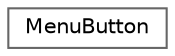 digraph "Graphical Class Hierarchy"
{
 // LATEX_PDF_SIZE
  bgcolor="transparent";
  edge [fontname=Helvetica,fontsize=10,labelfontname=Helvetica,labelfontsize=10];
  node [fontname=Helvetica,fontsize=10,shape=box,height=0.2,width=0.4];
  rankdir="LR";
  Node0 [label="MenuButton",height=0.2,width=0.4,color="grey40", fillcolor="white", style="filled",URL="$struct_menu_button.html",tooltip="A Menu button definition, used for rendering and callbacks"];
}
